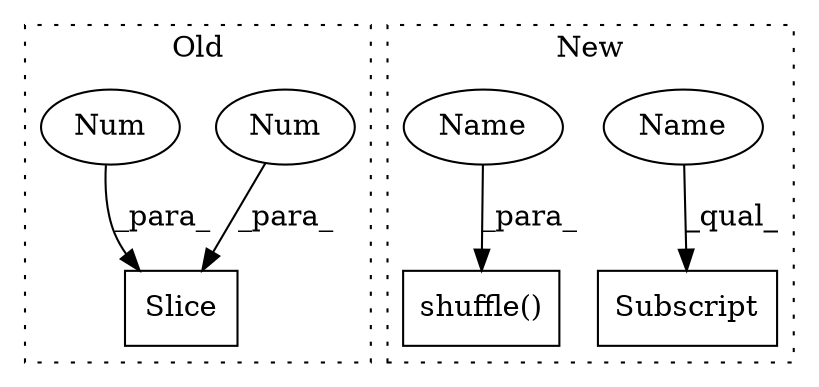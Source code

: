 digraph G {
subgraph cluster0 {
1 [label="Slice" a="80" s="2148" l="5" shape="box"];
3 [label="Num" a="76" s="2148" l="1" shape="ellipse"];
4 [label="Num" a="76" s="2150" l="3" shape="ellipse"];
label = "Old";
style="dotted";
}
subgraph cluster1 {
2 [label="shuffle()" a="75" s="2146,2168" l="18,1" shape="box"];
5 [label="Subscript" a="63" s="2277,0" l="11,0" shape="box"];
6 [label="Name" a="87" s="2277" l="4" shape="ellipse"];
7 [label="Name" a="87" s="2164" l="4" shape="ellipse"];
label = "New";
style="dotted";
}
3 -> 1 [label="_para_"];
4 -> 1 [label="_para_"];
6 -> 5 [label="_qual_"];
7 -> 2 [label="_para_"];
}